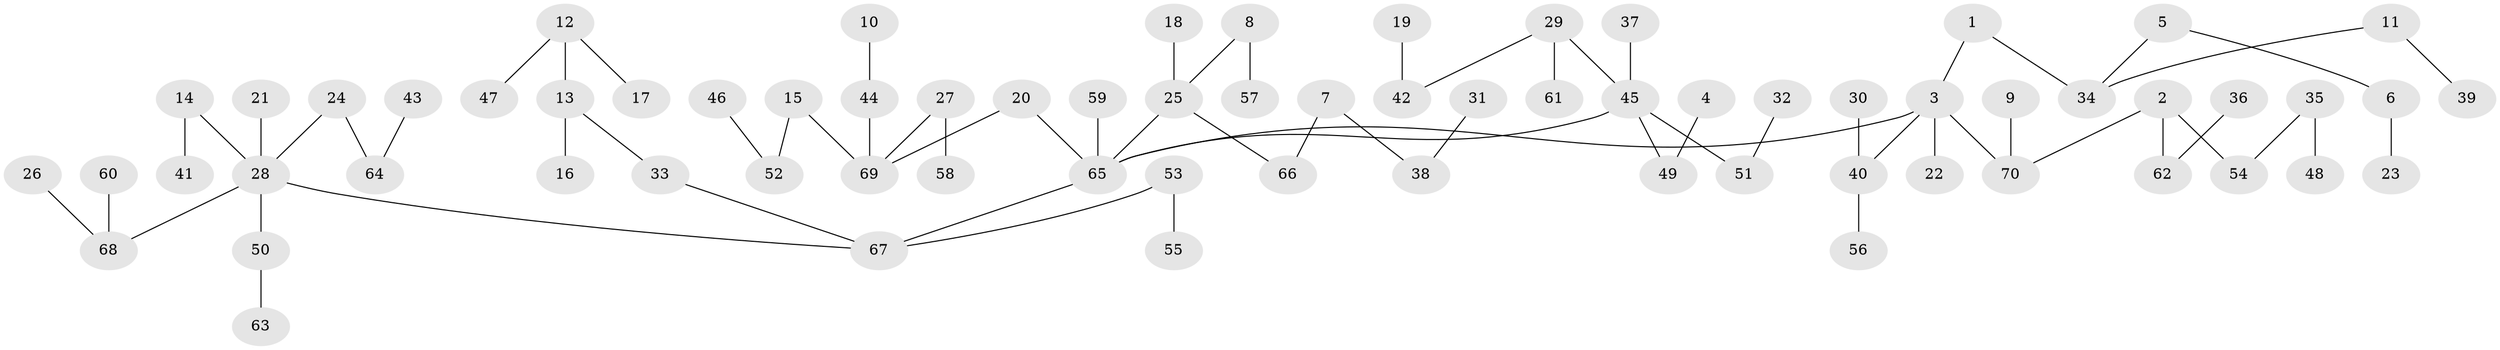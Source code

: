 // original degree distribution, {8: 0.007142857142857143, 3: 0.1357142857142857, 6: 0.02857142857142857, 4: 0.05714285714285714, 5: 0.014285714285714285, 2: 0.25, 1: 0.5, 7: 0.007142857142857143}
// Generated by graph-tools (version 1.1) at 2025/02/03/09/25 03:02:31]
// undirected, 70 vertices, 69 edges
graph export_dot {
graph [start="1"]
  node [color=gray90,style=filled];
  1;
  2;
  3;
  4;
  5;
  6;
  7;
  8;
  9;
  10;
  11;
  12;
  13;
  14;
  15;
  16;
  17;
  18;
  19;
  20;
  21;
  22;
  23;
  24;
  25;
  26;
  27;
  28;
  29;
  30;
  31;
  32;
  33;
  34;
  35;
  36;
  37;
  38;
  39;
  40;
  41;
  42;
  43;
  44;
  45;
  46;
  47;
  48;
  49;
  50;
  51;
  52;
  53;
  54;
  55;
  56;
  57;
  58;
  59;
  60;
  61;
  62;
  63;
  64;
  65;
  66;
  67;
  68;
  69;
  70;
  1 -- 3 [weight=1.0];
  1 -- 34 [weight=1.0];
  2 -- 54 [weight=1.0];
  2 -- 62 [weight=1.0];
  2 -- 70 [weight=1.0];
  3 -- 22 [weight=1.0];
  3 -- 40 [weight=1.0];
  3 -- 65 [weight=1.0];
  3 -- 70 [weight=1.0];
  4 -- 49 [weight=1.0];
  5 -- 6 [weight=1.0];
  5 -- 34 [weight=1.0];
  6 -- 23 [weight=1.0];
  7 -- 38 [weight=1.0];
  7 -- 66 [weight=1.0];
  8 -- 25 [weight=1.0];
  8 -- 57 [weight=1.0];
  9 -- 70 [weight=1.0];
  10 -- 44 [weight=1.0];
  11 -- 34 [weight=1.0];
  11 -- 39 [weight=1.0];
  12 -- 13 [weight=1.0];
  12 -- 17 [weight=1.0];
  12 -- 47 [weight=1.0];
  13 -- 16 [weight=1.0];
  13 -- 33 [weight=1.0];
  14 -- 28 [weight=1.0];
  14 -- 41 [weight=1.0];
  15 -- 52 [weight=1.0];
  15 -- 69 [weight=1.0];
  18 -- 25 [weight=1.0];
  19 -- 42 [weight=1.0];
  20 -- 65 [weight=1.0];
  20 -- 69 [weight=1.0];
  21 -- 28 [weight=1.0];
  24 -- 28 [weight=1.0];
  24 -- 64 [weight=1.0];
  25 -- 65 [weight=1.0];
  25 -- 66 [weight=1.0];
  26 -- 68 [weight=1.0];
  27 -- 58 [weight=1.0];
  27 -- 69 [weight=1.0];
  28 -- 50 [weight=1.0];
  28 -- 67 [weight=1.0];
  28 -- 68 [weight=1.0];
  29 -- 42 [weight=1.0];
  29 -- 45 [weight=1.0];
  29 -- 61 [weight=1.0];
  30 -- 40 [weight=1.0];
  31 -- 38 [weight=1.0];
  32 -- 51 [weight=1.0];
  33 -- 67 [weight=1.0];
  35 -- 48 [weight=1.0];
  35 -- 54 [weight=1.0];
  36 -- 62 [weight=1.0];
  37 -- 45 [weight=1.0];
  40 -- 56 [weight=1.0];
  43 -- 64 [weight=1.0];
  44 -- 69 [weight=1.0];
  45 -- 49 [weight=1.0];
  45 -- 51 [weight=1.0];
  45 -- 65 [weight=1.0];
  46 -- 52 [weight=1.0];
  50 -- 63 [weight=1.0];
  53 -- 55 [weight=1.0];
  53 -- 67 [weight=1.0];
  59 -- 65 [weight=1.0];
  60 -- 68 [weight=1.0];
  65 -- 67 [weight=1.0];
}
